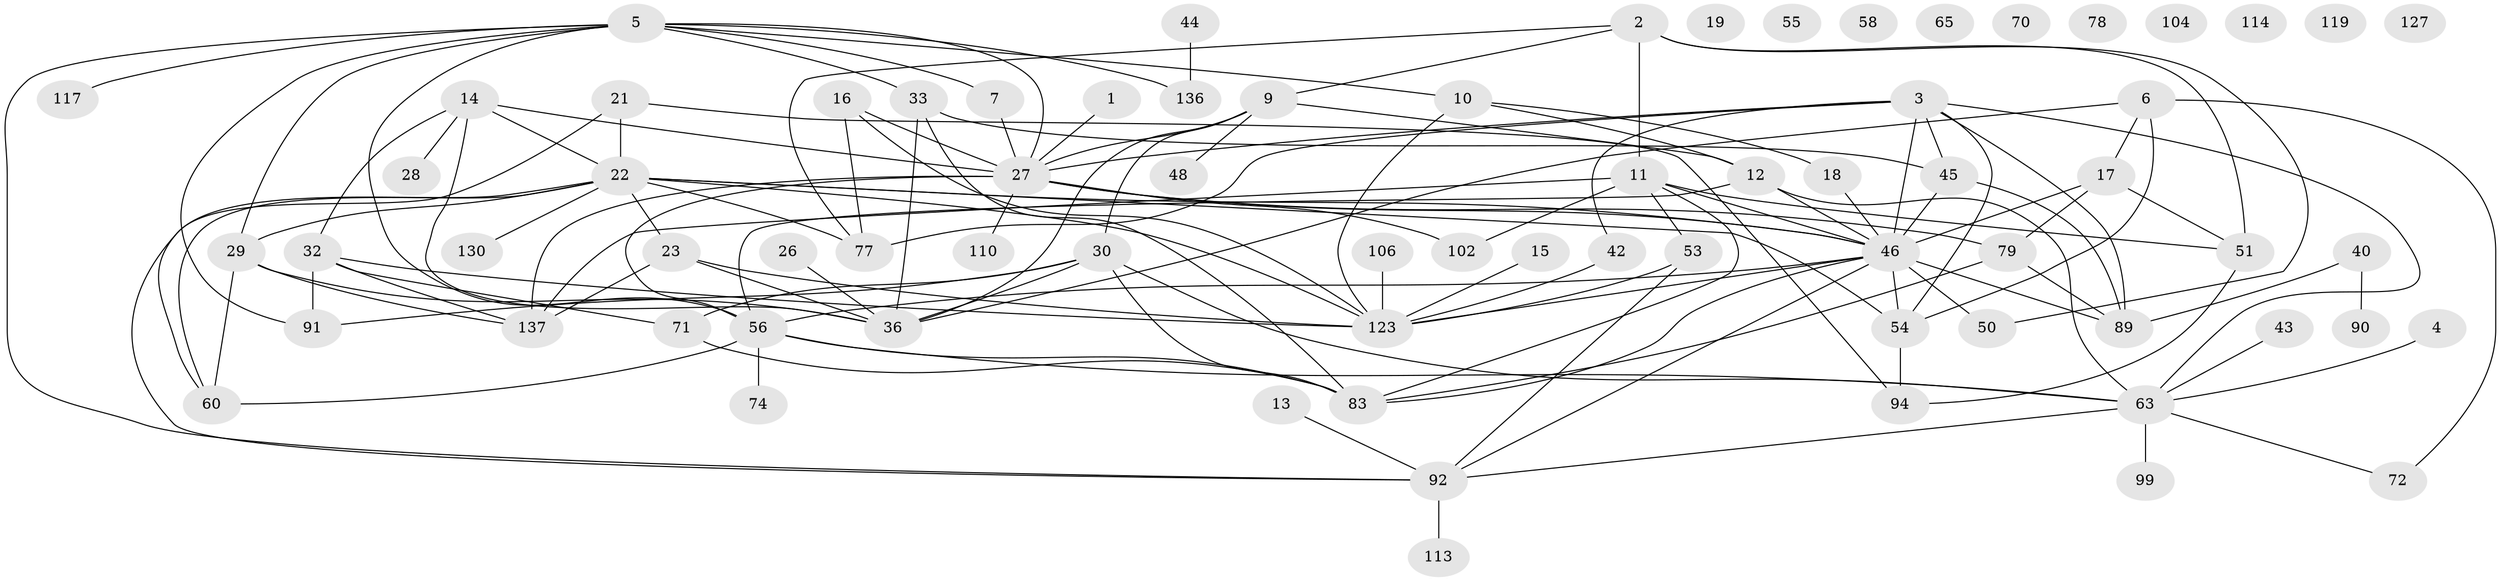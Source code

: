 // original degree distribution, {1: 0.21768707482993196, 4: 0.12244897959183673, 3: 0.2585034013605442, 2: 0.1836734693877551, 5: 0.08163265306122448, 0: 0.05442176870748299, 6: 0.04081632653061224, 7: 0.027210884353741496, 8: 0.013605442176870748}
// Generated by graph-tools (version 1.1) at 2025/13/03/09/25 04:13:09]
// undirected, 73 vertices, 128 edges
graph export_dot {
graph [start="1"]
  node [color=gray90,style=filled];
  1;
  2 [super="+87"];
  3 [super="+124+25+61+8"];
  4;
  5 [super="+146+125"];
  6 [super="+105"];
  7 [super="+41"];
  9 [super="+38+20"];
  10 [super="+39"];
  11 [super="+96+37"];
  12 [super="+97"];
  13;
  14 [super="+85"];
  15;
  16 [super="+47"];
  17 [super="+57+31+120+112+115"];
  18;
  19;
  21 [super="+59+75"];
  22 [super="+49+35"];
  23 [super="+24"];
  26;
  27 [super="+66+121+81"];
  28;
  29 [super="+93"];
  30 [super="+34+82"];
  32 [super="+76+86"];
  33 [super="+52"];
  36 [super="+69"];
  40;
  42;
  43;
  44;
  45 [super="+132"];
  46 [super="+84+131+118"];
  48;
  50;
  51;
  53 [super="+73"];
  54 [super="+116"];
  55 [super="+64"];
  56 [super="+68+108"];
  58;
  60 [super="+95+129"];
  63 [super="+80+109+100"];
  65 [super="+145"];
  70;
  71 [super="+142"];
  72;
  74;
  77 [super="+98"];
  78;
  79 [super="+122"];
  83 [super="+147+88"];
  89 [super="+128"];
  90;
  91;
  92 [super="+140"];
  94 [super="+101"];
  99;
  102;
  104;
  106;
  110;
  113;
  114;
  117;
  119;
  123 [super="+135"];
  127;
  130;
  136;
  137;
  1 -- 27;
  2 -- 50;
  2 -- 51;
  2 -- 11;
  2 -- 9;
  2 -- 77;
  3 -- 89;
  3 -- 54;
  3 -- 42;
  3 -- 27;
  3 -- 77;
  3 -- 63;
  3 -- 45;
  3 -- 46;
  4 -- 63;
  5 -- 91;
  5 -- 33;
  5 -- 136;
  5 -- 117;
  5 -- 56;
  5 -- 92;
  5 -- 10;
  5 -- 29;
  5 -- 27;
  5 -- 7;
  6 -- 54;
  6 -- 72;
  6 -- 36;
  6 -- 17;
  7 -- 27;
  9 -- 30;
  9 -- 27;
  9 -- 48;
  9 -- 12;
  9 -- 36;
  10 -- 123;
  10 -- 18;
  10 -- 12;
  11 -- 51;
  11 -- 83;
  11 -- 102;
  11 -- 137;
  11 -- 53;
  11 -- 46;
  12 -- 56;
  12 -- 63;
  12 -- 46;
  13 -- 92;
  14 -- 32;
  14 -- 36;
  14 -- 22;
  14 -- 27;
  14 -- 28;
  15 -- 123;
  16 -- 123;
  16 -- 27;
  16 -- 77;
  17 -- 79 [weight=2];
  17 -- 51;
  17 -- 46;
  18 -- 46;
  21 -- 60;
  21 -- 94;
  21 -- 22;
  22 -- 130;
  22 -- 23;
  22 -- 54;
  22 -- 92;
  22 -- 29;
  22 -- 60;
  22 -- 46;
  22 -- 77;
  22 -- 123;
  23 -- 137;
  23 -- 123;
  23 -- 36;
  26 -- 36;
  27 -- 56;
  27 -- 102;
  27 -- 137;
  27 -- 110;
  27 -- 79;
  27 -- 46;
  29 -- 137;
  29 -- 36;
  29 -- 60;
  30 -- 83;
  30 -- 71;
  30 -- 91;
  30 -- 63;
  30 -- 36;
  32 -- 91;
  32 -- 71;
  32 -- 137;
  32 -- 123;
  33 -- 36;
  33 -- 83;
  33 -- 45;
  40 -- 90;
  40 -- 89;
  42 -- 123 [weight=2];
  43 -- 63;
  44 -- 136;
  45 -- 89;
  45 -- 46;
  46 -- 92;
  46 -- 50;
  46 -- 54;
  46 -- 89;
  46 -- 83;
  46 -- 56;
  46 -- 123;
  51 -- 94;
  53 -- 92;
  53 -- 123;
  54 -- 94;
  56 -- 74;
  56 -- 63;
  56 -- 83;
  56 -- 60;
  63 -- 72;
  63 -- 92;
  63 -- 99;
  71 -- 83;
  79 -- 83;
  79 -- 89;
  92 -- 113;
  106 -- 123;
}
